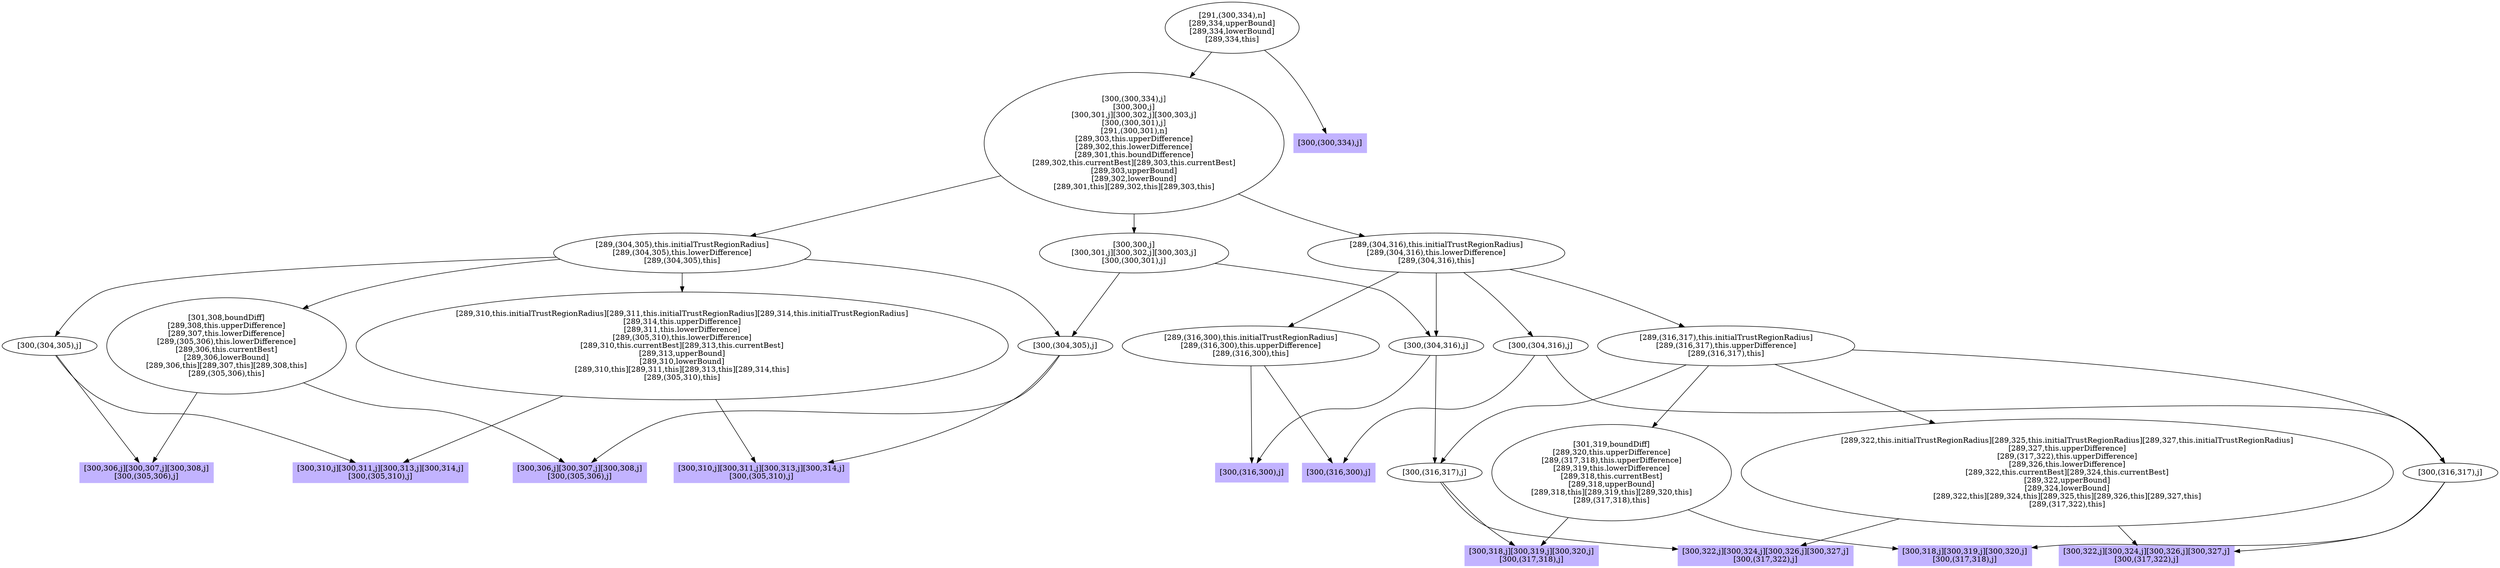 digraph { 
5 [shape=box,style=filled,color=".7 .3 1.0",label="[300,306,j][300,307,j][300,308,j]\n[300,(305,306),j]"];
6 [shape=box,style=filled,color=".7 .3 1.0",label="[300,306,j][300,307,j][300,308,j]\n[300,(305,306),j]"];
7 [label="[301,308,boundDiff]\n[289,308,this.upperDifference]\n[289,307,this.lowerDifference]\n[289,(305,306),this.lowerDifference]\n[289,306,this.currentBest]\n[289,306,lowerBound]\n[289,306,this][289,307,this][289,308,this]\n[289,(305,306),this]"];
8 [shape=box,style=filled,color=".7 .3 1.0",label="[300,310,j][300,311,j][300,313,j][300,314,j]\n[300,(305,310),j]"];
9 [shape=box,style=filled,color=".7 .3 1.0",label="[300,310,j][300,311,j][300,313,j][300,314,j]\n[300,(305,310),j]"];
10 [label="[289,310,this.initialTrustRegionRadius][289,311,this.initialTrustRegionRadius][289,314,this.initialTrustRegionRadius]\n[289,314,this.upperDifference]\n[289,311,this.lowerDifference]\n[289,(305,310),this.lowerDifference]\n[289,310,this.currentBest][289,313,this.currentBest]\n[289,313,upperBound]\n[289,310,lowerBound]\n[289,310,this][289,311,this][289,313,this][289,314,this]\n[289,(305,310),this]"];
11 [label="[300,(304,305),j]"];
12 [label="[300,(304,305),j]"];
13 [label="[289,(304,305),this.initialTrustRegionRadius]\n[289,(304,305),this.lowerDifference]\n[289,(304,305),this]"];
14 [shape=box,style=filled,color=".7 .3 1.0",label="[300,318,j][300,319,j][300,320,j]\n[300,(317,318),j]"];
15 [shape=box,style=filled,color=".7 .3 1.0",label="[300,318,j][300,319,j][300,320,j]\n[300,(317,318),j]"];
16 [label="[301,319,boundDiff]\n[289,320,this.upperDifference]\n[289,(317,318),this.upperDifference]\n[289,319,this.lowerDifference]\n[289,318,this.currentBest]\n[289,318,upperBound]\n[289,318,this][289,319,this][289,320,this]\n[289,(317,318),this]"];
17 [shape=box,style=filled,color=".7 .3 1.0",label="[300,322,j][300,324,j][300,326,j][300,327,j]\n[300,(317,322),j]"];
18 [shape=box,style=filled,color=".7 .3 1.0",label="[300,322,j][300,324,j][300,326,j][300,327,j]\n[300,(317,322),j]"];
19 [label="[289,322,this.initialTrustRegionRadius][289,325,this.initialTrustRegionRadius][289,327,this.initialTrustRegionRadius]\n[289,327,this.upperDifference]\n[289,(317,322),this.upperDifference]\n[289,326,this.lowerDifference]\n[289,322,this.currentBest][289,324,this.currentBest]\n[289,322,upperBound]\n[289,324,lowerBound]\n[289,322,this][289,324,this][289,325,this][289,326,this][289,327,this]\n[289,(317,322),this]"];
20 [label="[300,(316,317),j]"];
21 [label="[300,(316,317),j]"];
22 [label="[289,(316,317),this.initialTrustRegionRadius]\n[289,(316,317),this.upperDifference]\n[289,(316,317),this]"];
23 [shape=box,style=filled,color=".7 .3 1.0",label="[300,(316,300),j]"];
24 [shape=box,style=filled,color=".7 .3 1.0",label="[300,(316,300),j]"];
25 [label="[289,(316,300),this.initialTrustRegionRadius]\n[289,(316,300),this.upperDifference]\n[289,(316,300),this]"];
26 [label="[300,(304,316),j]"];
27 [label="[300,(304,316),j]"];
28 [label="[289,(304,316),this.initialTrustRegionRadius]\n[289,(304,316),this.lowerDifference]\n[289,(304,316),this]"];
29 [label="[300,300,j]\n[300,301,j][300,302,j][300,303,j]\n[300,(300,301),j]"];
30 [label="[300,(300,334),j]\n[300,300,j]\n[300,301,j][300,302,j][300,303,j]\n[300,(300,301),j]\n[291,(300,301),n]\n[289,303,this.upperDifference]\n[289,302,this.lowerDifference]\n[289,301,this.boundDifference]\n[289,302,this.currentBest][289,303,this.currentBest]\n[289,303,upperBound]\n[289,302,lowerBound]\n[289,301,this][289,302,this][289,303,this]"];
31 [shape=box,style=filled,color=".7 .3 1.0",label="[300,(300,334),j]"];
32 [label="[291,(300,334),n]\n[289,334,upperBound]\n[289,334,lowerBound]\n[289,334,this]"];
7 -> 5;
7 -> 6;
10 -> 8;
10 -> 9;
11 -> 5;
11 -> 8;
12 -> 6;
12 -> 9;
13 -> 7;
13 -> 10;
13 -> 11;
13 -> 12;
16 -> 14;
16 -> 15;
19 -> 17;
19 -> 18;
20 -> 14;
20 -> 17;
21 -> 15;
21 -> 18;
22 -> 16;
22 -> 19;
22 -> 20;
22 -> 21;
25 -> 23;
25 -> 24;
26 -> 20;
26 -> 23;
27 -> 21;
27 -> 24;
28 -> 22;
28 -> 25;
28 -> 26;
28 -> 27;
29 -> 12;
29 -> 27;
30 -> 13;
30 -> 28;
30 -> 29;
32 -> 30;
32 -> 31;
}